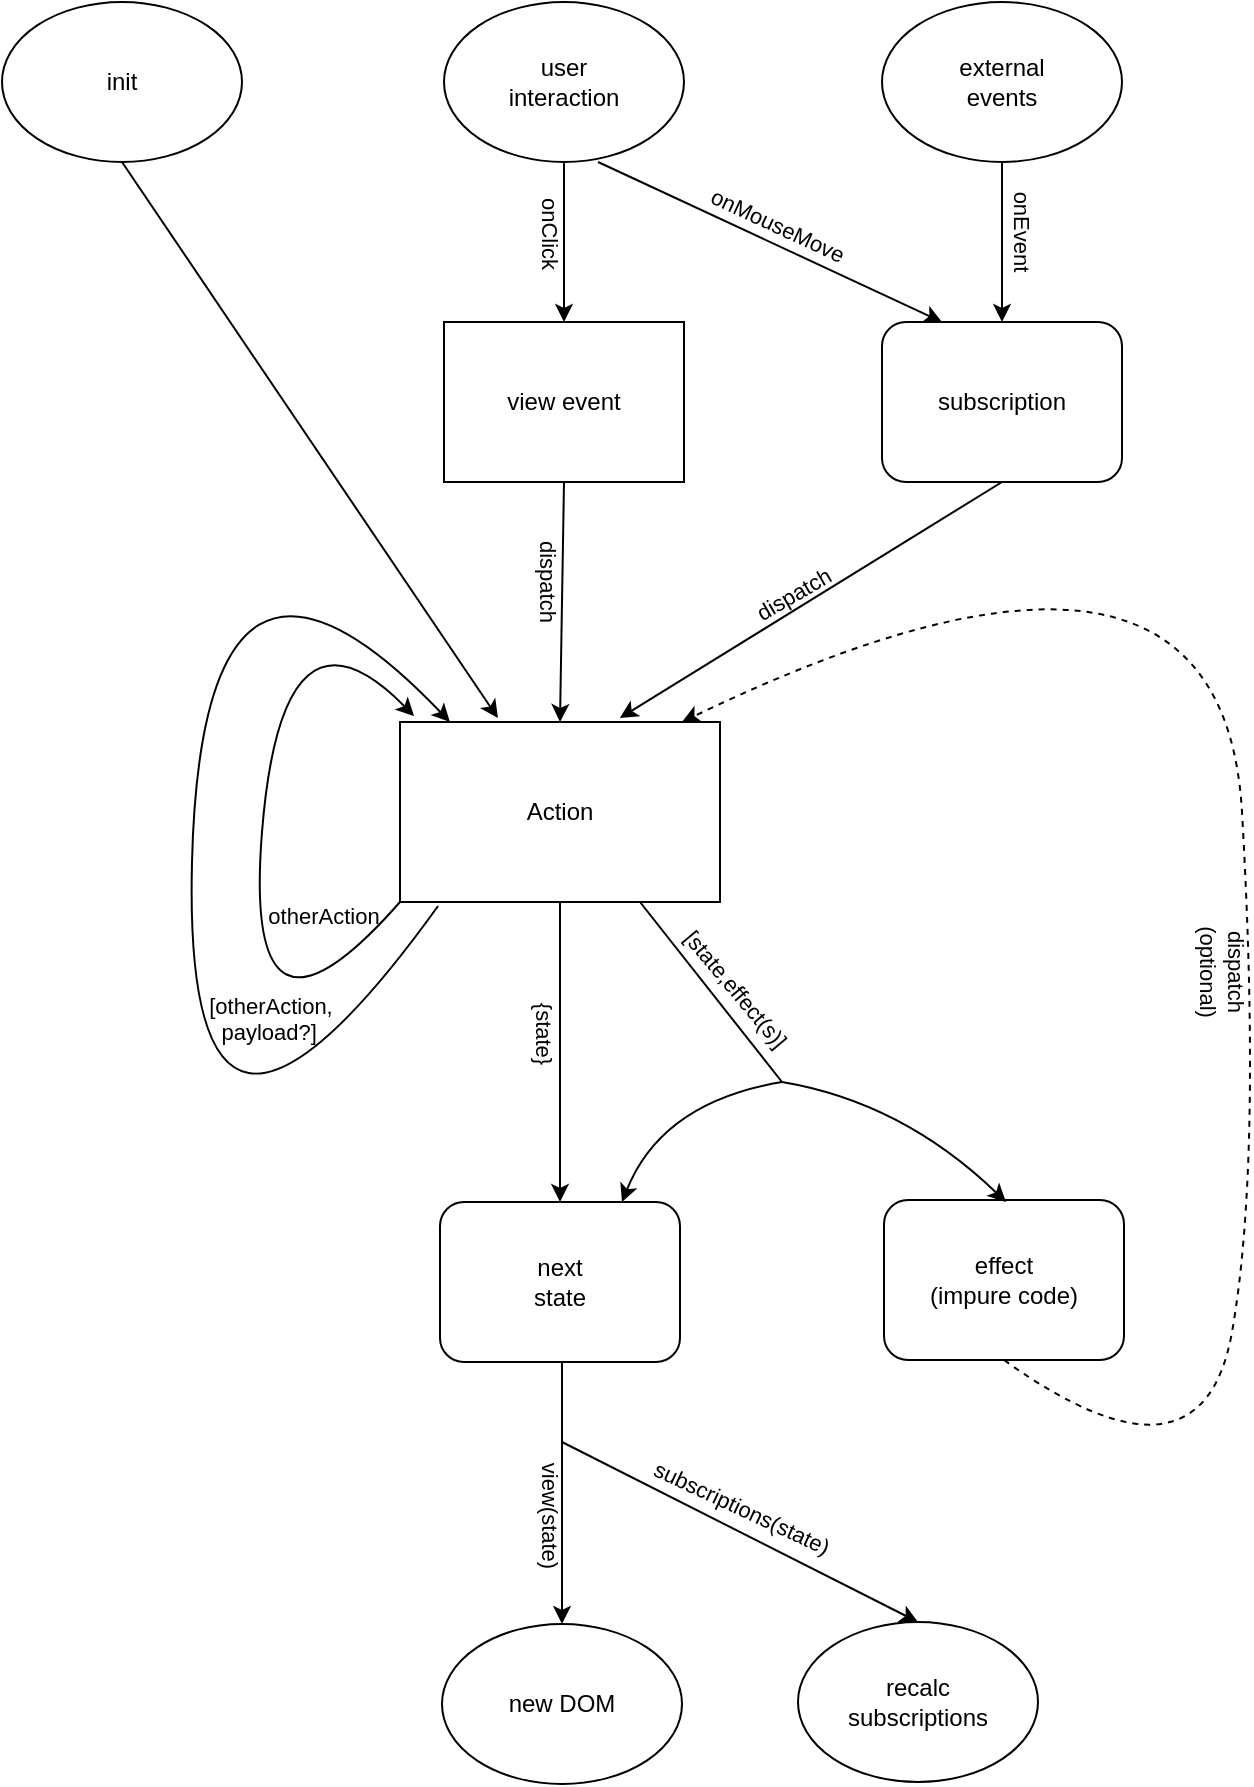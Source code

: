 <mxfile version="16.6.1" type="github">
  <diagram id="Bt5-hzxeSANFB3K5kCvf" name="Page-1">
    <mxGraphModel dx="1038" dy="652" grid="1" gridSize="10" guides="1" tooltips="1" connect="1" arrows="1" fold="1" page="1" pageScale="1" pageWidth="827" pageHeight="1169" math="0" shadow="0">
      <root>
        <mxCell id="0" />
        <mxCell id="1" parent="0" />
        <mxCell id="PerOs7tTjKBZLPNkPWR2-2" value="view event" style="whiteSpace=wrap;html=1;" parent="1" vertex="1">
          <mxGeometry x="341" y="240" width="120" height="80" as="geometry" />
        </mxCell>
        <mxCell id="PerOs7tTjKBZLPNkPWR2-3" value="subscription" style="rounded=1;whiteSpace=wrap;html=1;" parent="1" vertex="1">
          <mxGeometry x="560" y="240" width="120" height="80" as="geometry" />
        </mxCell>
        <mxCell id="PerOs7tTjKBZLPNkPWR2-5" value="external&lt;br&gt;events" style="ellipse;whiteSpace=wrap;html=1;" parent="1" vertex="1">
          <mxGeometry x="560" y="80" width="120" height="80" as="geometry" />
        </mxCell>
        <mxCell id="PerOs7tTjKBZLPNkPWR2-6" value="Action" style="rounded=0;whiteSpace=wrap;html=1;" parent="1" vertex="1">
          <mxGeometry x="319" y="440" width="160" height="90" as="geometry" />
        </mxCell>
        <mxCell id="PerOs7tTjKBZLPNkPWR2-7" value="effect&lt;br&gt;(impure code)" style="rounded=1;whiteSpace=wrap;html=1;" parent="1" vertex="1">
          <mxGeometry x="561" y="679" width="120" height="80" as="geometry" />
        </mxCell>
        <mxCell id="PerOs7tTjKBZLPNkPWR2-8" value="next&lt;br&gt;state" style="rounded=1;whiteSpace=wrap;html=1;" parent="1" vertex="1">
          <mxGeometry x="339" y="680" width="120" height="80" as="geometry" />
        </mxCell>
        <mxCell id="PerOs7tTjKBZLPNkPWR2-10" value="" style="endArrow=classic;html=1;rounded=0;exitX=0.5;exitY=1;exitDx=0;exitDy=0;entryX=0.5;entryY=0;entryDx=0;entryDy=0;" parent="1" source="PerOs7tTjKBZLPNkPWR2-5" target="PerOs7tTjKBZLPNkPWR2-3" edge="1">
          <mxGeometry width="50" height="50" relative="1" as="geometry">
            <mxPoint x="255" y="330" as="sourcePoint" />
            <mxPoint x="305" y="280" as="targetPoint" />
          </mxGeometry>
        </mxCell>
        <mxCell id="PerOs7tTjKBZLPNkPWR2-11" value="" style="endArrow=classic;html=1;rounded=0;exitX=0.5;exitY=1;exitDx=0;exitDy=0;entryX=0.687;entryY=-0.022;entryDx=0;entryDy=0;entryPerimeter=0;" parent="1" source="PerOs7tTjKBZLPNkPWR2-3" target="PerOs7tTjKBZLPNkPWR2-6" edge="1">
          <mxGeometry width="50" height="50" relative="1" as="geometry">
            <mxPoint x="255" y="330" as="sourcePoint" />
            <mxPoint x="305" y="280" as="targetPoint" />
          </mxGeometry>
        </mxCell>
        <mxCell id="PerOs7tTjKBZLPNkPWR2-12" value="" style="endArrow=classic;html=1;rounded=0;entryX=0.5;entryY=0;entryDx=0;entryDy=0;exitX=0.5;exitY=1;exitDx=0;exitDy=0;" parent="1" source="PerOs7tTjKBZLPNkPWR2-2" target="PerOs7tTjKBZLPNkPWR2-6" edge="1">
          <mxGeometry width="50" height="50" relative="1" as="geometry">
            <mxPoint x="309" y="290" as="sourcePoint" />
            <mxPoint x="305" y="280" as="targetPoint" />
          </mxGeometry>
        </mxCell>
        <mxCell id="PerOs7tTjKBZLPNkPWR2-15" value="" style="endArrow=classic;html=1;rounded=0;entryX=0.5;entryY=0;entryDx=0;entryDy=0;exitX=0.5;exitY=1;exitDx=0;exitDy=0;" parent="1" source="PerOs7tTjKBZLPNkPWR2-6" target="PerOs7tTjKBZLPNkPWR2-8" edge="1">
          <mxGeometry width="50" height="50" relative="1" as="geometry">
            <mxPoint x="255" y="330" as="sourcePoint" />
            <mxPoint x="305" y="280" as="targetPoint" />
          </mxGeometry>
        </mxCell>
        <mxCell id="PerOs7tTjKBZLPNkPWR2-22" value="&lt;font style=&quot;font-size: 11px&quot;&gt;dispatch&lt;br&gt;&lt;/font&gt;" style="text;html=1;strokeColor=none;fillColor=none;align=center;verticalAlign=middle;whiteSpace=wrap;rounded=0;fontSize=10;rotation=-30;" parent="1" vertex="1">
          <mxGeometry x="486" y="361" width="60" height="30" as="geometry" />
        </mxCell>
        <mxCell id="PerOs7tTjKBZLPNkPWR2-23" value="&lt;font style=&quot;font-size: 11px&quot;&gt;dispatch&lt;/font&gt;" style="text;html=1;strokeColor=none;fillColor=none;align=center;verticalAlign=middle;whiteSpace=wrap;rounded=0;fontSize=10;rotation=90;" parent="1" vertex="1">
          <mxGeometry x="363" y="355" width="60" height="30" as="geometry" />
        </mxCell>
        <mxCell id="PerOs7tTjKBZLPNkPWR2-26" value="new DOM" style="ellipse;whiteSpace=wrap;html=1;" parent="1" vertex="1">
          <mxGeometry x="340" y="891" width="120" height="80" as="geometry" />
        </mxCell>
        <mxCell id="PerOs7tTjKBZLPNkPWR2-41" value="user&lt;br&gt;interaction" style="ellipse;whiteSpace=wrap;html=1;" parent="1" vertex="1">
          <mxGeometry x="341" y="80" width="120" height="80" as="geometry" />
        </mxCell>
        <mxCell id="PerOs7tTjKBZLPNkPWR2-42" value="" style="endArrow=classic;html=1;rounded=0;exitX=0.5;exitY=1;exitDx=0;exitDy=0;entryX=0.5;entryY=0;entryDx=0;entryDy=0;" parent="1" source="PerOs7tTjKBZLPNkPWR2-41" target="PerOs7tTjKBZLPNkPWR2-2" edge="1">
          <mxGeometry width="50" height="50" relative="1" as="geometry">
            <mxPoint x="285" y="400" as="sourcePoint" />
            <mxPoint x="185" y="240" as="targetPoint" />
          </mxGeometry>
        </mxCell>
        <mxCell id="PerOs7tTjKBZLPNkPWR2-44" value="&lt;font style=&quot;font-size: 11px&quot;&gt;view(state)&lt;/font&gt;" style="text;html=1;strokeColor=none;fillColor=none;align=center;verticalAlign=middle;whiteSpace=wrap;rounded=0;rotation=90;" parent="1" vertex="1">
          <mxGeometry x="364" y="822" width="60" height="30" as="geometry" />
        </mxCell>
        <mxCell id="PerOs7tTjKBZLPNkPWR2-45" value="&lt;font style=&quot;font-size: 11px&quot;&gt;{state}&lt;/font&gt;" style="text;html=1;strokeColor=none;fillColor=none;align=center;verticalAlign=middle;whiteSpace=wrap;rounded=0;fontSize=10;rotation=90;" parent="1" vertex="1">
          <mxGeometry x="368" y="591" width="46" height="10" as="geometry" />
        </mxCell>
        <mxCell id="PerOs7tTjKBZLPNkPWR2-46" value="" style="curved=1;endArrow=classic;html=1;rounded=0;entryX=0.044;entryY=-0.033;entryDx=0;entryDy=0;exitX=0;exitY=1;exitDx=0;exitDy=0;entryPerimeter=0;" parent="1" edge="1" target="PerOs7tTjKBZLPNkPWR2-6" source="PerOs7tTjKBZLPNkPWR2-6">
          <mxGeometry width="50" height="50" relative="1" as="geometry">
            <mxPoint x="535" y="540" as="sourcePoint" />
            <mxPoint x="505" y="460" as="targetPoint" />
            <Array as="points">
              <mxPoint x="240" y="620" />
              <mxPoint x="260" y="370" />
            </Array>
          </mxGeometry>
        </mxCell>
        <mxCell id="PerOs7tTjKBZLPNkPWR2-51" value="&lt;font style=&quot;font-size: 11px&quot;&gt;otherAction&lt;/font&gt;" style="text;html=1;strokeColor=none;fillColor=none;align=center;verticalAlign=middle;whiteSpace=wrap;rounded=0;fontSize=10;rotation=0;" parent="1" vertex="1">
          <mxGeometry x="249" y="519" width="64" height="35" as="geometry" />
        </mxCell>
        <mxCell id="PerOs7tTjKBZLPNkPWR2-54" value="&lt;font style=&quot;font-size: 11px&quot;&gt;&lt;span class=&quot;pl-c1&quot; style=&quot;box-sizing: border-box&quot;&gt;&lt;span class=&quot;pl-c1&quot; style=&quot;box-sizing: border-box&quot;&gt;&lt;div style=&quot;text-align: left&quot;&gt;&lt;span class=&quot;pl-c1&quot; style=&quot;font-family: &amp;#34;helvetica&amp;#34; ; white-space: normal ; box-sizing: border-box&quot;&gt;[otherAction,&lt;br&gt;&amp;nbsp; payload&lt;/span&gt;&lt;span class=&quot;pl-k&quot; style=&quot;font-family: &amp;#34;helvetica&amp;#34; ; white-space: normal ; box-sizing: border-box&quot;&gt;?&lt;/span&gt;&lt;span class=&quot;pl-c1&quot; style=&quot;font-family: &amp;#34;helvetica&amp;#34; ; white-space: normal ; box-sizing: border-box&quot;&gt;&lt;span class=&quot;pl-c1&quot; style=&quot;box-sizing: border-box&quot;&gt;]&lt;/span&gt;&lt;/span&gt;&lt;/div&gt;&lt;/span&gt;&lt;/span&gt;&lt;/font&gt;&lt;font style=&quot;font-size: 11px&quot;&gt;&lt;br&gt;&lt;/font&gt;" style="text;html=1;strokeColor=none;fillColor=none;align=center;verticalAlign=middle;whiteSpace=wrap;rounded=0;fontSize=10;rotation=0;" parent="1" vertex="1">
          <mxGeometry x="210" y="580" width="89" height="30" as="geometry" />
        </mxCell>
        <mxCell id="VOWdiO47p_UAFs92vuI7-5" value="&lt;font style=&quot;font-size: 11px&quot;&gt;dispatch&lt;br&gt;(optional)&lt;/font&gt;" style="text;html=1;strokeColor=none;fillColor=none;align=center;verticalAlign=middle;whiteSpace=wrap;rounded=0;fontSize=10;rotation=90;" vertex="1" parent="1">
          <mxGeometry x="700" y="550" width="60" height="30" as="geometry" />
        </mxCell>
        <mxCell id="VOWdiO47p_UAFs92vuI7-18" value="" style="curved=1;endArrow=classic;html=1;rounded=0;" edge="1" parent="1">
          <mxGeometry width="50" height="50" relative="1" as="geometry">
            <mxPoint x="510" y="620" as="sourcePoint" />
            <mxPoint x="622" y="680" as="targetPoint" />
            <Array as="points">
              <mxPoint x="570" y="630" />
            </Array>
          </mxGeometry>
        </mxCell>
        <mxCell id="VOWdiO47p_UAFs92vuI7-21" value="&lt;font style=&quot;font-size: 11px&quot;&gt;[state,effect(s)]&lt;/font&gt;" style="text;html=1;strokeColor=none;fillColor=none;align=left;verticalAlign=middle;whiteSpace=wrap;rounded=0;fontSize=10;rotation=50;" vertex="1" parent="1">
          <mxGeometry x="452" y="557" width="60" height="20" as="geometry" />
        </mxCell>
        <mxCell id="VOWdiO47p_UAFs92vuI7-41" value="" style="curved=1;endArrow=classic;html=1;rounded=0;entryX=0.75;entryY=0;entryDx=0;entryDy=0;" edge="1" parent="1">
          <mxGeometry width="50" height="50" relative="1" as="geometry">
            <mxPoint x="510" y="620" as="sourcePoint" />
            <mxPoint x="430" y="680" as="targetPoint" />
            <Array as="points">
              <mxPoint x="450" y="630" />
            </Array>
          </mxGeometry>
        </mxCell>
        <mxCell id="VOWdiO47p_UAFs92vuI7-43" value="" style="endArrow=none;html=1;rounded=0;entryX=0.75;entryY=1;entryDx=0;entryDy=0;" edge="1" parent="1" target="PerOs7tTjKBZLPNkPWR2-6">
          <mxGeometry width="50" height="50" relative="1" as="geometry">
            <mxPoint x="510" y="620" as="sourcePoint" />
            <mxPoint x="461.48" y="530" as="targetPoint" />
          </mxGeometry>
        </mxCell>
        <mxCell id="VOWdiO47p_UAFs92vuI7-45" value="" style="curved=1;endArrow=classic;html=1;rounded=0;entryX=0.156;entryY=0;entryDx=0;entryDy=0;exitX=0.119;exitY=1.022;exitDx=0;exitDy=0;entryPerimeter=0;exitPerimeter=0;" edge="1" parent="1" source="PerOs7tTjKBZLPNkPWR2-6" target="PerOs7tTjKBZLPNkPWR2-6">
          <mxGeometry width="50" height="50" relative="1" as="geometry">
            <mxPoint x="115" y="450" as="sourcePoint" />
            <mxPoint x="595" y="390" as="targetPoint" />
            <Array as="points">
              <mxPoint x="210" y="710" />
              <mxPoint x="220" y="310" />
            </Array>
          </mxGeometry>
        </mxCell>
        <mxCell id="VOWdiO47p_UAFs92vuI7-46" value="" style="endArrow=none;html=1;rounded=0;" edge="1" parent="1">
          <mxGeometry width="50" height="50" relative="1" as="geometry">
            <mxPoint x="400" y="760" as="sourcePoint" />
            <mxPoint x="400" y="790" as="targetPoint" />
          </mxGeometry>
        </mxCell>
        <mxCell id="VOWdiO47p_UAFs92vuI7-47" value="recalc&lt;br&gt;subscriptions" style="ellipse;whiteSpace=wrap;html=1;" vertex="1" parent="1">
          <mxGeometry x="518" y="890" width="120" height="80" as="geometry" />
        </mxCell>
        <mxCell id="VOWdiO47p_UAFs92vuI7-50" value="" style="endArrow=classic;html=1;rounded=0;entryX=0.675;entryY=0;entryDx=0;entryDy=0;entryPerimeter=0;" edge="1" parent="1">
          <mxGeometry width="50" height="50" relative="1" as="geometry">
            <mxPoint x="400" y="790" as="sourcePoint" />
            <mxPoint x="400" y="891" as="targetPoint" />
          </mxGeometry>
        </mxCell>
        <mxCell id="VOWdiO47p_UAFs92vuI7-51" value="" style="endArrow=classic;html=1;rounded=0;entryX=0.5;entryY=0;entryDx=0;entryDy=0;" edge="1" parent="1" target="VOWdiO47p_UAFs92vuI7-47">
          <mxGeometry width="50" height="50" relative="1" as="geometry">
            <mxPoint x="400" y="800" as="sourcePoint" />
            <mxPoint x="444" y="871" as="targetPoint" />
          </mxGeometry>
        </mxCell>
        <mxCell id="VOWdiO47p_UAFs92vuI7-54" value="&lt;font style=&quot;font-size: 11px&quot;&gt;subscriptions(state)&lt;/font&gt;" style="text;html=1;strokeColor=none;fillColor=none;align=center;verticalAlign=middle;whiteSpace=wrap;rounded=0;rotation=25;" vertex="1" parent="1">
          <mxGeometry x="460" y="818" width="60" height="30" as="geometry" />
        </mxCell>
        <mxCell id="VOWdiO47p_UAFs92vuI7-67" value="init" style="ellipse;whiteSpace=wrap;html=1;" vertex="1" parent="1">
          <mxGeometry x="120" y="80" width="120" height="80" as="geometry" />
        </mxCell>
        <mxCell id="VOWdiO47p_UAFs92vuI7-68" value="" style="endArrow=classic;html=1;rounded=0;fontSize=10;exitX=0.5;exitY=1;exitDx=0;exitDy=0;entryX=0.306;entryY=-0.022;entryDx=0;entryDy=0;entryPerimeter=0;" edge="1" parent="1" source="VOWdiO47p_UAFs92vuI7-67" target="PerOs7tTjKBZLPNkPWR2-6">
          <mxGeometry width="50" height="50" relative="1" as="geometry">
            <mxPoint x="525" y="290" as="sourcePoint" />
            <mxPoint x="575" y="240" as="targetPoint" />
          </mxGeometry>
        </mxCell>
        <mxCell id="VOWdiO47p_UAFs92vuI7-69" value="" style="endArrow=classic;html=1;rounded=0;fontSize=10;entryX=0.25;entryY=0;entryDx=0;entryDy=0;exitX=0.642;exitY=1;exitDx=0;exitDy=0;exitPerimeter=0;" edge="1" parent="1" source="PerOs7tTjKBZLPNkPWR2-41" target="PerOs7tTjKBZLPNkPWR2-3">
          <mxGeometry width="50" height="50" relative="1" as="geometry">
            <mxPoint x="395" y="250" as="sourcePoint" />
            <mxPoint x="445" y="200" as="targetPoint" />
          </mxGeometry>
        </mxCell>
        <mxCell id="VOWdiO47p_UAFs92vuI7-70" value="&lt;font style=&quot;font-size: 11px&quot;&gt;onClick&lt;/font&gt;" style="text;html=1;strokeColor=none;fillColor=none;align=center;verticalAlign=middle;whiteSpace=wrap;rounded=0;fontSize=10;rotation=90;" vertex="1" parent="1">
          <mxGeometry x="364" y="181" width="60" height="30" as="geometry" />
        </mxCell>
        <mxCell id="VOWdiO47p_UAFs92vuI7-71" value="&lt;font style=&quot;font-size: 11px&quot;&gt;onMouseMove&lt;/font&gt;" style="text;html=1;strokeColor=none;fillColor=none;align=center;verticalAlign=middle;whiteSpace=wrap;rounded=0;fontSize=10;rotation=25;" vertex="1" parent="1">
          <mxGeometry x="461.48" y="176.94" width="94" height="30" as="geometry" />
        </mxCell>
        <mxCell id="VOWdiO47p_UAFs92vuI7-72" value="&lt;div style=&quot;font-size: 11px&quot;&gt;&lt;font style=&quot;font-size: 11px&quot;&gt;onEvent&lt;/font&gt;&lt;/div&gt;&lt;div style=&quot;font-size: 11px&quot;&gt;&lt;font style=&quot;font-size: 11px&quot;&gt;&lt;br&gt;&lt;/font&gt;&lt;/div&gt;" style="text;html=1;strokeColor=none;fillColor=none;align=center;verticalAlign=middle;whiteSpace=wrap;rounded=0;fontSize=10;rotation=90;" vertex="1" parent="1">
          <mxGeometry x="597" y="180" width="52" height="30" as="geometry" />
        </mxCell>
        <mxCell id="VOWdiO47p_UAFs92vuI7-85" value="" style="curved=1;endArrow=classic;html=1;rounded=0;fontSize=10;exitX=0.5;exitY=1;exitDx=0;exitDy=0;entryX=0.881;entryY=0;entryDx=0;entryDy=0;entryPerimeter=0;dashed=1;" edge="1" parent="1" source="PerOs7tTjKBZLPNkPWR2-7" target="PerOs7tTjKBZLPNkPWR2-6">
          <mxGeometry width="50" height="50" relative="1" as="geometry">
            <mxPoint x="730" y="670" as="sourcePoint" />
            <mxPoint x="550" y="430" as="targetPoint" />
            <Array as="points">
              <mxPoint x="720" y="830" />
              <mxPoint x="750" y="660" />
              <mxPoint x="730" y="310" />
            </Array>
          </mxGeometry>
        </mxCell>
      </root>
    </mxGraphModel>
  </diagram>
</mxfile>
